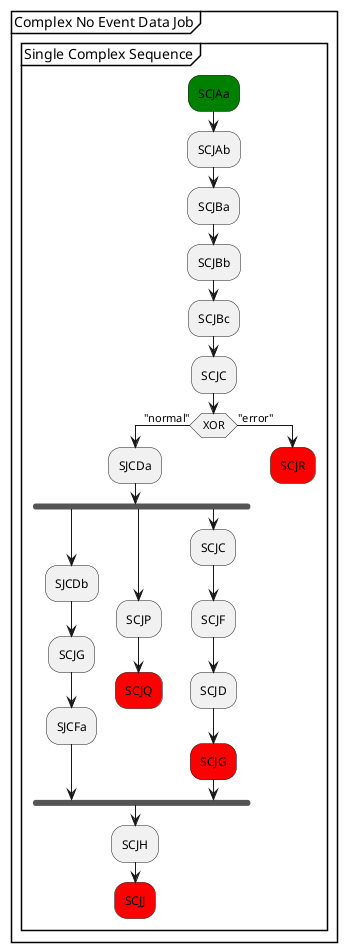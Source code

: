 @startuml

partition "Complex No Event Data Job" {

group "Single Complex Sequence"
  #green:SCJAa;
  :SCJAb;
  :SCJBa;
  :SCJBb;
  :SCJBc;
  :SCJC;
  if (XOR) then ("normal")
    :SJCDa;
    fork
    :SJCDb;
      :SCJG;
      :SJCFa;
    fork again
      :SCJP;
      #red:SCJQ;
      detach
    fork again
      :SCJC;
      :SCJF;
      :SCJD;
      #red:SCJG;
    end fork
    :SCJH;
    #red:SCJJ;
    detach
  else ("error")
    #red:SCJR;
    detach
  endif
end group
}
@enduml